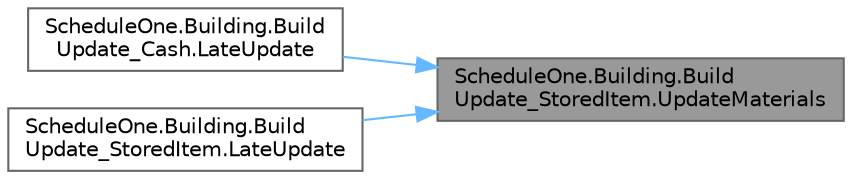digraph "ScheduleOne.Building.BuildUpdate_StoredItem.UpdateMaterials"
{
 // LATEX_PDF_SIZE
  bgcolor="transparent";
  edge [fontname=Helvetica,fontsize=10,labelfontname=Helvetica,labelfontsize=10];
  node [fontname=Helvetica,fontsize=10,shape=box,height=0.2,width=0.4];
  rankdir="RL";
  Node1 [id="Node000001",label="ScheduleOne.Building.Build\lUpdate_StoredItem.UpdateMaterials",height=0.2,width=0.4,color="gray40", fillcolor="grey60", style="filled", fontcolor="black",tooltip=" "];
  Node1 -> Node2 [id="edge1_Node000001_Node000002",dir="back",color="steelblue1",style="solid",tooltip=" "];
  Node2 [id="Node000002",label="ScheduleOne.Building.Build\lUpdate_Cash.LateUpdate",height=0.2,width=0.4,color="grey40", fillcolor="white", style="filled",URL="$class_schedule_one_1_1_building_1_1_build_update___cash.html#ad406d5d613009c077344cb88db5e2769",tooltip=" "];
  Node1 -> Node3 [id="edge2_Node000001_Node000003",dir="back",color="steelblue1",style="solid",tooltip=" "];
  Node3 [id="Node000003",label="ScheduleOne.Building.Build\lUpdate_StoredItem.LateUpdate",height=0.2,width=0.4,color="grey40", fillcolor="white", style="filled",URL="$class_schedule_one_1_1_building_1_1_build_update___stored_item.html#a9a71828081541925930a3748d4c9e50d",tooltip=" "];
}
